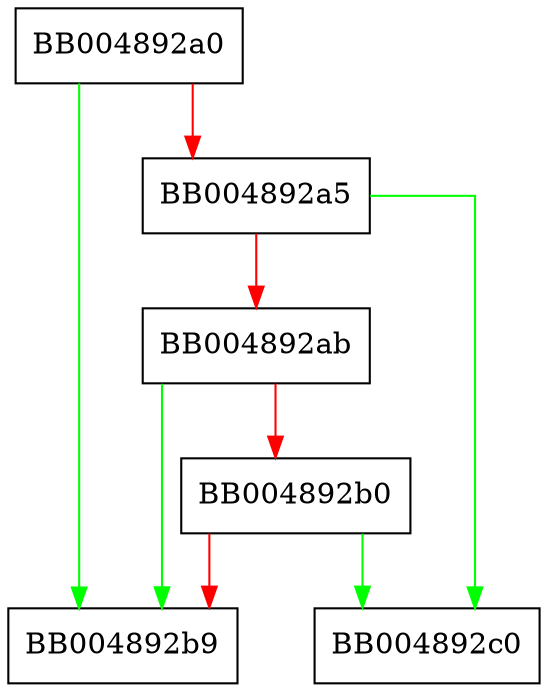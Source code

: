digraph SSL_set1_param {
  node [shape="box"];
  graph [splines=ortho];
  BB004892a0 -> BB004892b9 [color="green"];
  BB004892a0 -> BB004892a5 [color="red"];
  BB004892a5 -> BB004892c0 [color="green"];
  BB004892a5 -> BB004892ab [color="red"];
  BB004892ab -> BB004892b9 [color="green"];
  BB004892ab -> BB004892b0 [color="red"];
  BB004892b0 -> BB004892c0 [color="green"];
  BB004892b0 -> BB004892b9 [color="red"];
}